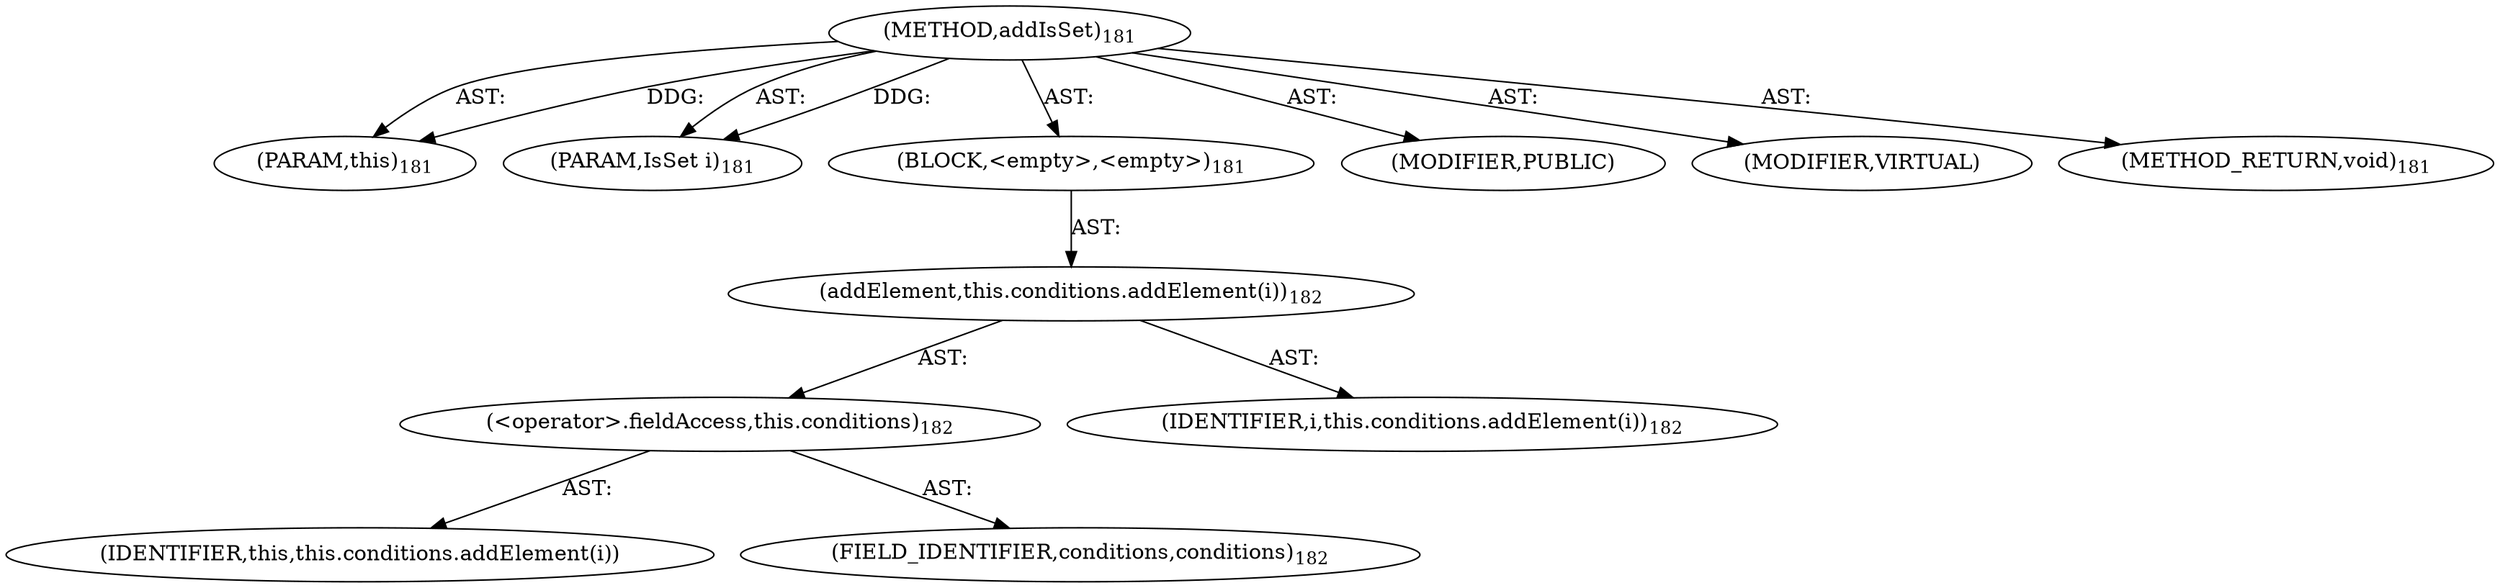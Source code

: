 digraph "addIsSet" {  
"111669149706" [label = <(METHOD,addIsSet)<SUB>181</SUB>> ]
"115964117010" [label = <(PARAM,this)<SUB>181</SUB>> ]
"115964117011" [label = <(PARAM,IsSet i)<SUB>181</SUB>> ]
"25769803786" [label = <(BLOCK,&lt;empty&gt;,&lt;empty&gt;)<SUB>181</SUB>> ]
"30064771092" [label = <(addElement,this.conditions.addElement(i))<SUB>182</SUB>> ]
"30064771093" [label = <(&lt;operator&gt;.fieldAccess,this.conditions)<SUB>182</SUB>> ]
"68719476754" [label = <(IDENTIFIER,this,this.conditions.addElement(i))> ]
"55834574858" [label = <(FIELD_IDENTIFIER,conditions,conditions)<SUB>182</SUB>> ]
"68719476755" [label = <(IDENTIFIER,i,this.conditions.addElement(i))<SUB>182</SUB>> ]
"133143986197" [label = <(MODIFIER,PUBLIC)> ]
"133143986198" [label = <(MODIFIER,VIRTUAL)> ]
"128849018890" [label = <(METHOD_RETURN,void)<SUB>181</SUB>> ]
  "111669149706" -> "115964117010"  [ label = "AST: "] 
  "111669149706" -> "115964117011"  [ label = "AST: "] 
  "111669149706" -> "25769803786"  [ label = "AST: "] 
  "111669149706" -> "133143986197"  [ label = "AST: "] 
  "111669149706" -> "133143986198"  [ label = "AST: "] 
  "111669149706" -> "128849018890"  [ label = "AST: "] 
  "25769803786" -> "30064771092"  [ label = "AST: "] 
  "30064771092" -> "30064771093"  [ label = "AST: "] 
  "30064771092" -> "68719476755"  [ label = "AST: "] 
  "30064771093" -> "68719476754"  [ label = "AST: "] 
  "30064771093" -> "55834574858"  [ label = "AST: "] 
  "111669149706" -> "115964117010"  [ label = "DDG: "] 
  "111669149706" -> "115964117011"  [ label = "DDG: "] 
}
